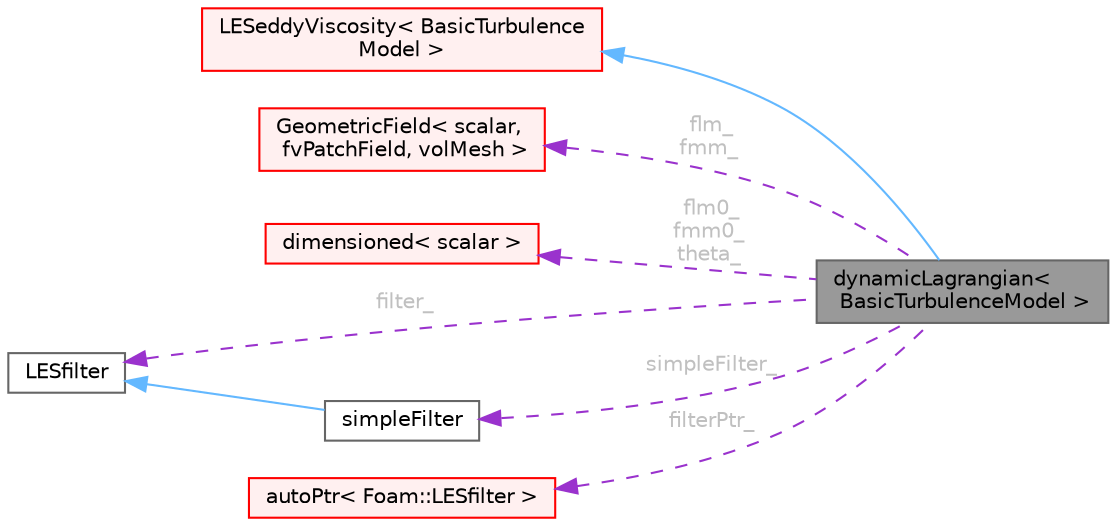 digraph "dynamicLagrangian&lt; BasicTurbulenceModel &gt;"
{
 // LATEX_PDF_SIZE
  bgcolor="transparent";
  edge [fontname=Helvetica,fontsize=10,labelfontname=Helvetica,labelfontsize=10];
  node [fontname=Helvetica,fontsize=10,shape=box,height=0.2,width=0.4];
  rankdir="LR";
  Node1 [id="Node000001",label="dynamicLagrangian\<\l BasicTurbulenceModel \>",height=0.2,width=0.4,color="gray40", fillcolor="grey60", style="filled", fontcolor="black",tooltip="Dynamic SGS model with Lagrangian averaging."];
  Node2 -> Node1 [id="edge1_Node000001_Node000002",dir="back",color="steelblue1",style="solid",tooltip=" "];
  Node2 [id="Node000002",label="LESeddyViscosity\< BasicTurbulence\lModel \>",height=0.2,width=0.4,color="red", fillcolor="#FFF0F0", style="filled",URL="$classFoam_1_1LESModels_1_1LESeddyViscosity.html",tooltip="Eddy viscosity LES SGS model base class."];
  Node6 -> Node1 [id="edge2_Node000001_Node000006",dir="back",color="darkorchid3",style="dashed",tooltip=" ",label=" flm_\nfmm_",fontcolor="grey" ];
  Node6 [id="Node000006",label="GeometricField\< scalar,\l fvPatchField, volMesh \>",height=0.2,width=0.4,color="red", fillcolor="#FFF0F0", style="filled",URL="$classFoam_1_1GeometricField.html",tooltip=" "];
  Node24 -> Node1 [id="edge3_Node000001_Node000024",dir="back",color="darkorchid3",style="dashed",tooltip=" ",label=" flm0_\nfmm0_\ntheta_",fontcolor="grey" ];
  Node24 [id="Node000024",label="dimensioned\< scalar \>",height=0.2,width=0.4,color="red", fillcolor="#FFF0F0", style="filled",URL="$classFoam_1_1dimensioned.html",tooltip=" "];
  Node26 -> Node1 [id="edge4_Node000001_Node000026",dir="back",color="darkorchid3",style="dashed",tooltip=" ",label=" simpleFilter_",fontcolor="grey" ];
  Node26 [id="Node000026",label="simpleFilter",height=0.2,width=0.4,color="gray40", fillcolor="white", style="filled",URL="$classFoam_1_1simpleFilter.html",tooltip="Simple top-hat filter used in dynamic LES models."];
  Node27 -> Node26 [id="edge5_Node000026_Node000027",dir="back",color="steelblue1",style="solid",tooltip=" "];
  Node27 [id="Node000027",label="LESfilter",height=0.2,width=0.4,color="gray40", fillcolor="white", style="filled",URL="$classFoam_1_1LESfilter.html",tooltip="Abstract class for LES filters."];
  Node28 -> Node1 [id="edge6_Node000001_Node000028",dir="back",color="darkorchid3",style="dashed",tooltip=" ",label=" filterPtr_",fontcolor="grey" ];
  Node28 [id="Node000028",label="autoPtr\< Foam::LESfilter \>",height=0.2,width=0.4,color="red", fillcolor="#FFF0F0", style="filled",URL="$classFoam_1_1autoPtr.html",tooltip=" "];
  Node27 -> Node1 [id="edge7_Node000001_Node000027",dir="back",color="darkorchid3",style="dashed",tooltip=" ",label=" filter_",fontcolor="grey" ];
}

